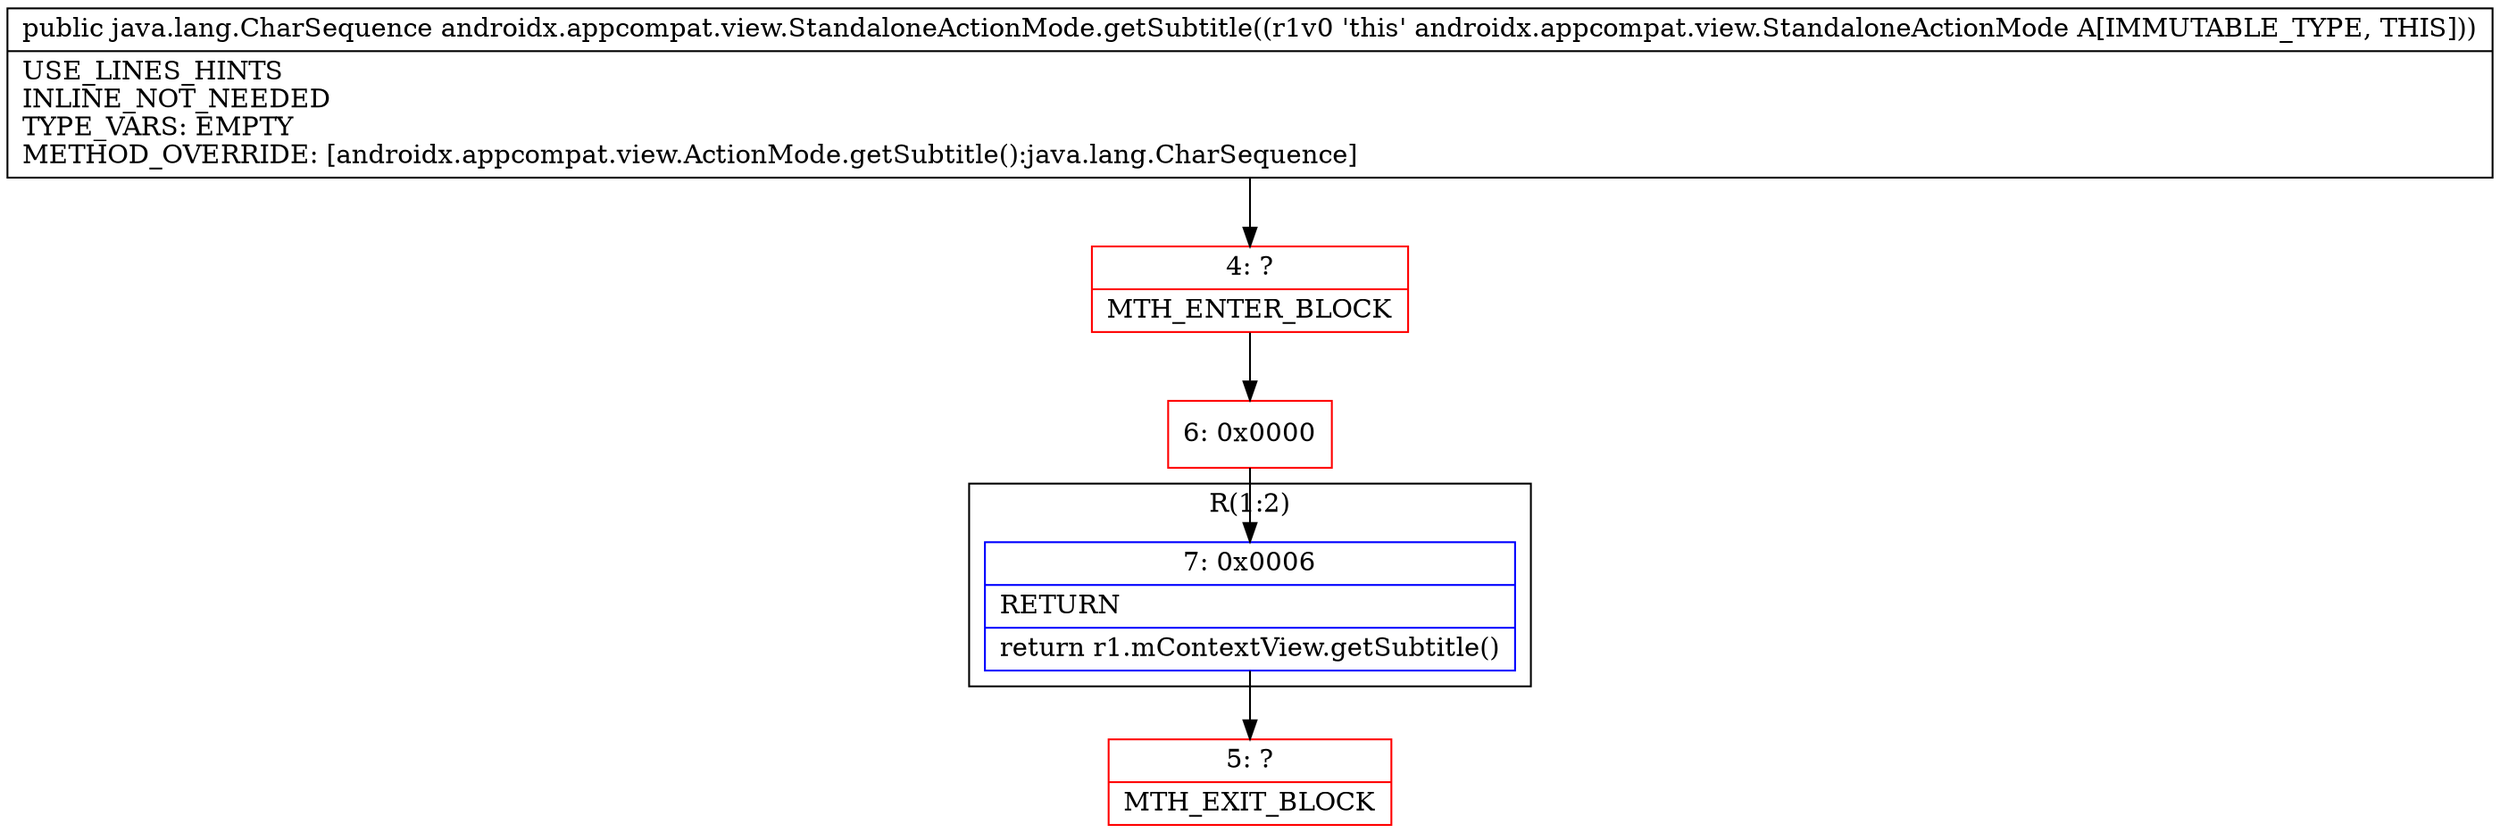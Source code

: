 digraph "CFG forandroidx.appcompat.view.StandaloneActionMode.getSubtitle()Ljava\/lang\/CharSequence;" {
subgraph cluster_Region_603206824 {
label = "R(1:2)";
node [shape=record,color=blue];
Node_7 [shape=record,label="{7\:\ 0x0006|RETURN\l|return r1.mContextView.getSubtitle()\l}"];
}
Node_4 [shape=record,color=red,label="{4\:\ ?|MTH_ENTER_BLOCK\l}"];
Node_6 [shape=record,color=red,label="{6\:\ 0x0000}"];
Node_5 [shape=record,color=red,label="{5\:\ ?|MTH_EXIT_BLOCK\l}"];
MethodNode[shape=record,label="{public java.lang.CharSequence androidx.appcompat.view.StandaloneActionMode.getSubtitle((r1v0 'this' androidx.appcompat.view.StandaloneActionMode A[IMMUTABLE_TYPE, THIS]))  | USE_LINES_HINTS\lINLINE_NOT_NEEDED\lTYPE_VARS: EMPTY\lMETHOD_OVERRIDE: [androidx.appcompat.view.ActionMode.getSubtitle():java.lang.CharSequence]\l}"];
MethodNode -> Node_4;Node_7 -> Node_5;
Node_4 -> Node_6;
Node_6 -> Node_7;
}

